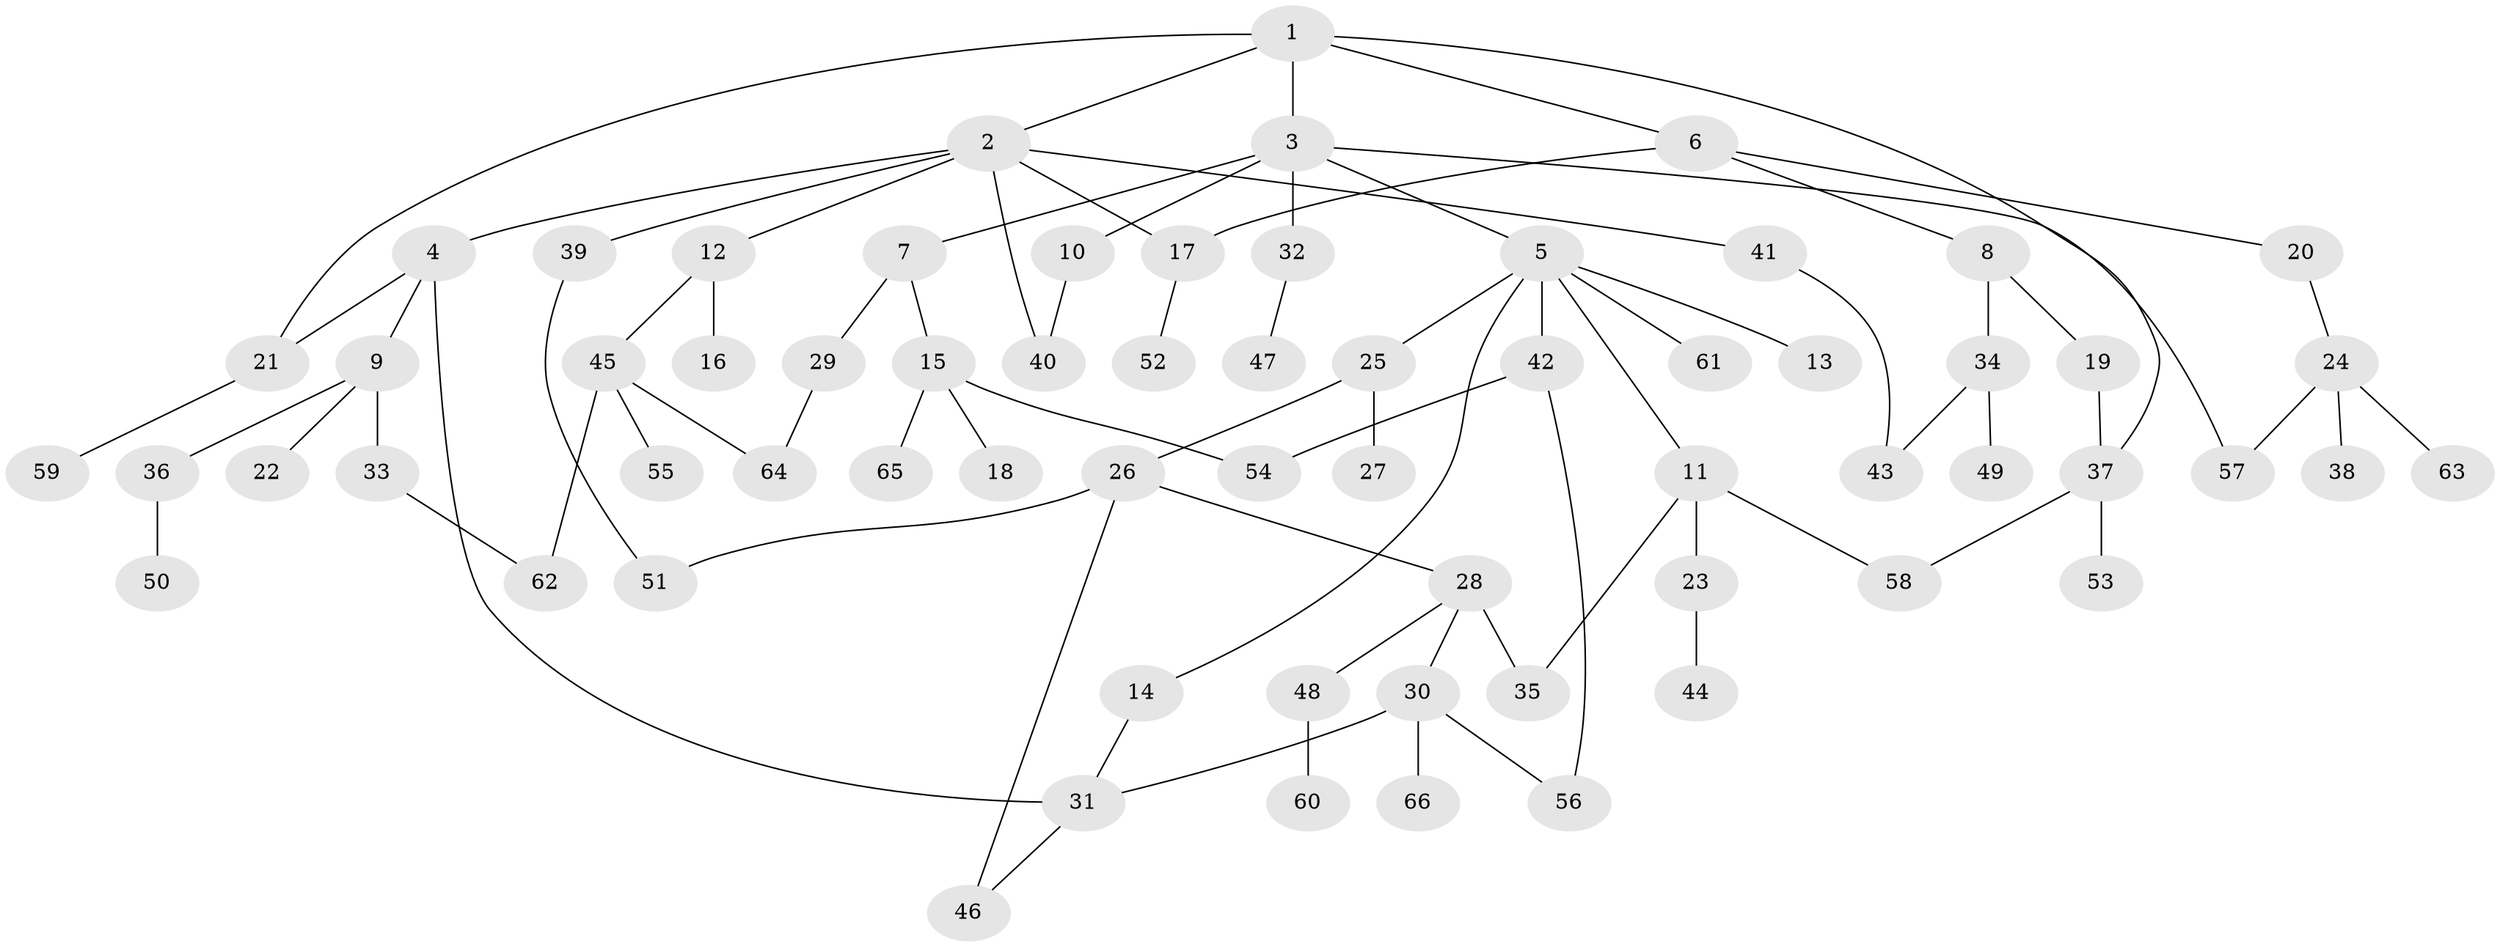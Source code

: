 // Generated by graph-tools (version 1.1) at 2025/13/03/09/25 04:13:19]
// undirected, 66 vertices, 81 edges
graph export_dot {
graph [start="1"]
  node [color=gray90,style=filled];
  1;
  2;
  3;
  4;
  5;
  6;
  7;
  8;
  9;
  10;
  11;
  12;
  13;
  14;
  15;
  16;
  17;
  18;
  19;
  20;
  21;
  22;
  23;
  24;
  25;
  26;
  27;
  28;
  29;
  30;
  31;
  32;
  33;
  34;
  35;
  36;
  37;
  38;
  39;
  40;
  41;
  42;
  43;
  44;
  45;
  46;
  47;
  48;
  49;
  50;
  51;
  52;
  53;
  54;
  55;
  56;
  57;
  58;
  59;
  60;
  61;
  62;
  63;
  64;
  65;
  66;
  1 -- 2;
  1 -- 3;
  1 -- 6;
  1 -- 37;
  1 -- 21;
  2 -- 4;
  2 -- 12;
  2 -- 17;
  2 -- 39;
  2 -- 40;
  2 -- 41;
  3 -- 5;
  3 -- 7;
  3 -- 10;
  3 -- 32;
  3 -- 57;
  4 -- 9;
  4 -- 21;
  4 -- 31;
  5 -- 11;
  5 -- 13;
  5 -- 14;
  5 -- 25;
  5 -- 42;
  5 -- 61;
  6 -- 8;
  6 -- 20;
  6 -- 17;
  7 -- 15;
  7 -- 29;
  8 -- 19;
  8 -- 34;
  9 -- 22;
  9 -- 33;
  9 -- 36;
  10 -- 40;
  11 -- 23;
  11 -- 35;
  11 -- 58;
  12 -- 16;
  12 -- 45;
  14 -- 31;
  15 -- 18;
  15 -- 65;
  15 -- 54;
  17 -- 52;
  19 -- 37;
  20 -- 24;
  21 -- 59;
  23 -- 44;
  24 -- 38;
  24 -- 63;
  24 -- 57;
  25 -- 26;
  25 -- 27;
  26 -- 28;
  26 -- 51;
  26 -- 46;
  28 -- 30;
  28 -- 48;
  28 -- 35;
  29 -- 64;
  30 -- 56;
  30 -- 66;
  30 -- 31;
  31 -- 46;
  32 -- 47;
  33 -- 62;
  34 -- 43;
  34 -- 49;
  36 -- 50;
  37 -- 53;
  37 -- 58;
  39 -- 51;
  41 -- 43;
  42 -- 54;
  42 -- 56;
  45 -- 55;
  45 -- 64;
  45 -- 62;
  48 -- 60;
}
